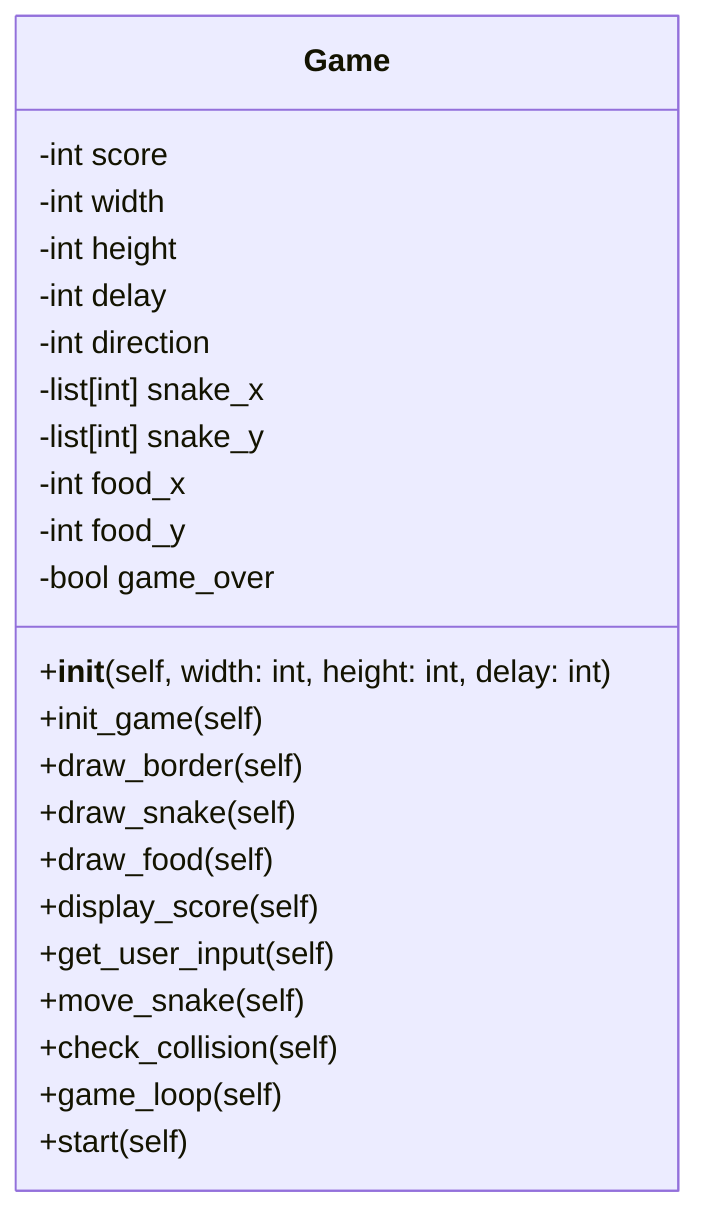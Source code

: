 classDiagram
    class Game{
        -int score
        -int width
        -int height
        -int delay
        -int direction
        -list[int] snake_x
        -list[int] snake_y
        -int food_x
        -int food_y
        -bool game_over
        +__init__(self, width: int, height: int, delay: int)
        +init_game(self)
        +draw_border(self)
        +draw_snake(self)
        +draw_food(self)
        +display_score(self)
        +get_user_input(self)
        +move_snake(self)
        +check_collision(self)
        +game_loop(self)
        +start(self)
    }